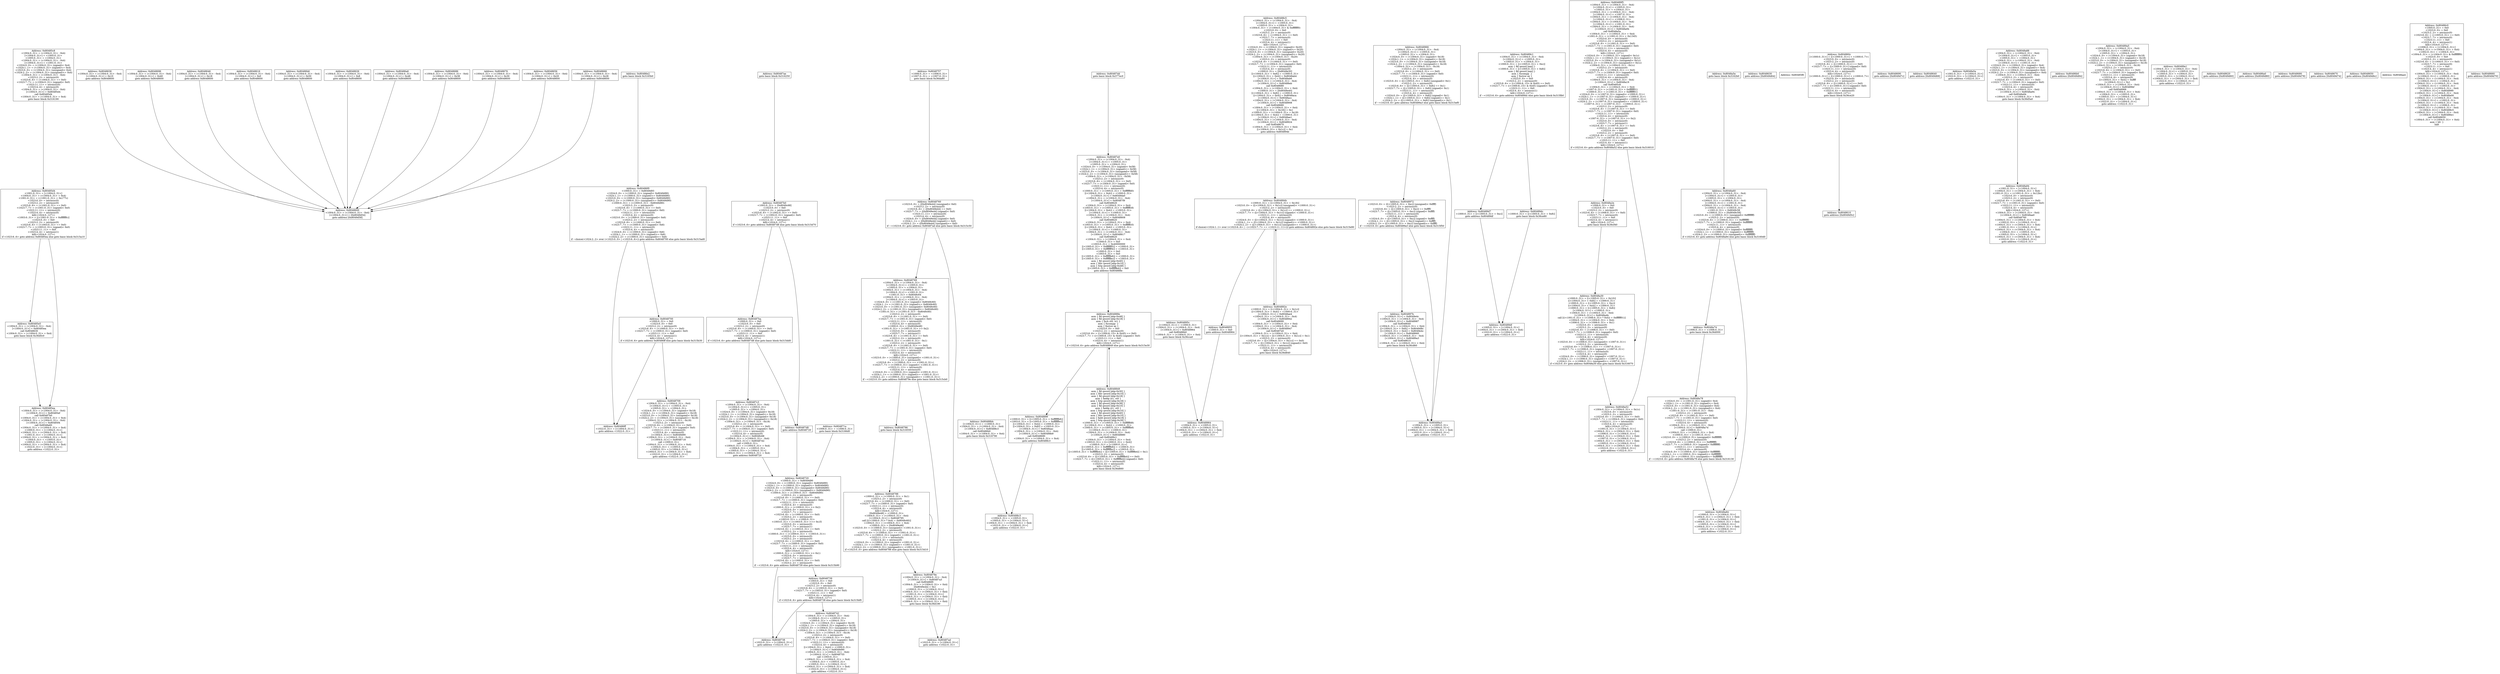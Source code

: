 digraph Program0x307830 {
basicBlock0x3159b0 [shape=box,label="Address: 0x80485c8\n<1004:0..31> = (<1004:0..31> - 0x4)\n[<1004:0..31>] = <1005:0..31>\n<1005:0..31> = <1004:0..31>\n<1004:0..31> = (<1004:0..31> - 0x4)\n[<1004:0..31>] = <1001:0..31>\n<1024:0..0> = (<1004:0..31> (signed)< 0x4)\n<1024:1..1> = (<1004:0..31> (signed)<= 0x4)\n<1023:0..0> = (<1004:0..31> (unsigned)< 0x4)\n<1024:2..2> = (<1004:0..31> (unsigned)<= 0x4)\n<1004:0..31> = (<1004:0..31> - 0x4)\n<1023:2..2> = intrinsic(0)\n<1023:6..6> = (<1004:0..31> == 0x0)\n<1023:7..7> = (<1004:0..31> (signed)< 0x0)\n<1023:11..11> = intrinsic(0)\n<1023:4..4> = intrinsic(0)\n<1004:0..31> = (<1004:0..31> - 0x4)\n[<1004:0..31>] = 0x80485d4\ncall 0x80485d4\n<1004:0..31> = (<1004:0..31> + 0x4)\ngoto basic block 0x316190\n"];
basicBlock0x315a10 [shape=box,label="Address: 0x80485e5\n<1004:0..31> = (<1004:0..31> - 0x4)\n[<1004:0..31>] = 0x80485ea\ncall 0x8048630\n<1004:0..31> = (<1004:0..31> + 0x4)\ngoto basic block 0x36d0c0\n"];
basicBlock0x315a70 [shape=box,label="Address: 0x8048600\n<1004:0..31> = (<1004:0..31> - 0x4)\n[<1004:0..31>] = [0x8049d54]\ngoto address [0x8049d58]\n"];
basicBlock0x315ad0 [shape=box,label="Address: 0x80486ff\n<1022:0..31> = [<1004:0..31>]\ngoto address <1022:0..31>\n"];
basicBlock0x315b30 [shape=box,label="Address: 0x8048709\n<1004:0..31> = (<1004:0..31> - 0x4)\n[<1004:0..31>] = <1005:0..31>\n<1005:0..31> = <1004:0..31>\n<1024:0..0> = (<1004:0..31> (signed)< 0x18)\n<1024:1..1> = (<1004:0..31> (signed)<= 0x18)\n<1023:0..0> = (<1004:0..31> (unsigned)< 0x18)\n<1024:2..2> = (<1004:0..31> (unsigned)<= 0x18)\n<1004:0..31> = (<1004:0..31> - 0x18)\n<1023:2..2> = intrinsic(0)\n<1023:6..6> = (<1004:0..31> == 0x0)\n<1023:7..7> = (<1004:0..31> (signed)< 0x0)\n<1023:11..11> = intrinsic(0)\n<1023:4..4> = intrinsic(0)\n[<1004:0..31>] = 0x8049d90\n<1004:0..31> = (<1004:0..31> - 0x4)\n[<1004:0..31>] = 0x8048718\ncall <1000:0..31>\n<1004:0..31> = (<1004:0..31> + 0x4)\n<1004:0..31> = <1005:0..31>\n<1005:0..31> = [<1004:0..31>]\n<1004:0..31> = (<1004:0..31> + 0x4)\n<1022:0..31> = [<1004:0..31>]\ngoto address <1022:0..31>\n"];
basicBlock0x315b90 [shape=box,label="Address: 0x8048738\n<1022:0..31> = [<1004:0..31>]\ngoto address <1022:0..31>\n"];
basicBlock0x315bf0 [shape=box,label="Address: 0x8048742\n<1004:0..31> = (<1004:0..31> - 0x4)\n[<1004:0..31>] = <1005:0..31>\n<1005:0..31> = <1004:0..31>\n<1024:0..0> = (<1004:0..31> (signed)< 0x18)\n<1024:1..1> = (<1004:0..31> (signed)<= 0x18)\n<1023:0..0> = (<1004:0..31> (unsigned)< 0x18)\n<1024:2..2> = (<1004:0..31> (unsigned)<= 0x18)\n<1004:0..31> = (<1004:0..31> - 0x18)\n<1023:2..2> = intrinsic(0)\n<1023:6..6> = (<1004:0..31> == 0x0)\n<1023:7..7> = (<1004:0..31> (signed)< 0x0)\n<1023:11..11> = intrinsic(0)\n<1023:4..4> = intrinsic(0)\n[(<1004:0..31> + 0x4)] = <1000:0..31>\n[<1004:0..31>] = 0x8049d90\n<1004:0..31> = (<1004:0..31> - 0x4)\n[<1004:0..31>] = 0x8048755\ncall <1003:0..31>\n<1004:0..31> = (<1004:0..31> + 0x4)\n<1004:0..31> = <1005:0..31>\n<1005:0..31> = [<1004:0..31>]\n<1004:0..31> = (<1004:0..31> + 0x4)\n<1022:0..31> = [<1004:0..31>]\ngoto address <1022:0..31>\n"];
basicBlock0x315c50 [shape=box,label="Address: 0x8048769\n<1004:0..31> = (<1004:0..31> - 0x4)\n[<1004:0..31>] = <1005:0..31>\n<1005:0..31> = <1004:0..31>\n<1004:0..31> = (<1004:0..31> - 0x4)\n[<1004:0..31>] = <1001:0..31>\n<1001:0..31> = 0x8049c64\n<1004:0..31> = (<1004:0..31> - 0x4)\n[<1004:0..31>] = <1003:0..31>\n<1024:0..0> = (<1001:0..31> (signed)< 0x8049c60)\n<1024:1..1> = (<1001:0..31> (signed)<= 0x8049c60)\n<1023:0..0> = (<1001:0..31> (unsigned)< 0x8049c60)\n<1024:2..2> = (<1001:0..31> (unsigned)<= 0x8049c60)\n<1001:0..31> = (<1001:0..31> - 0x8049c60)\n<1023:2..2> = intrinsic(0)\n<1023:6..6> = (<1001:0..31> == 0x0)\n<1023:7..7> = (<1001:0..31> (signed)< 0x0)\n<1023:11..11> = intrinsic(0)\n<1023:4..4> = intrinsic(0)\n<1000:0..31> = [0x8049e48]\n<1001:0..31> = (<1001:0..31> >> 0x2)\n<1023:0..0> = intrinsic(0)\n<1023:7..7> = intrinsic(1)\n<1023:6..6> = (<1001:0..31> == 0x0)\n<1023:2..2> = intrinsic(0)\n<1001:0..31> = (<1001:0..31> - 0x1)\n<1023:2..2> = intrinsic(0)\n<1023:6..6> = (<1001:0..31> == 0x0)\n<1023:7..7> = (<1001:0..31> (signed)< 0x0)\n<1023:11..11> = intrinsic(0)\n<1023:4..4> = intrinsic(0)\nkill(<1024:0..127>)\n<1023:0..0> = (<1000:0..31> (unsigned)< <1001:0..31>)\n<1023:2..2> = intrinsic(0)\n<1023:6..6> = (<1000:0..31> == <1001:0..31>)\n<1023:7..7> = (<1000:0..31> (signed)< <1001:0..31>)\n<1023:11..11> = intrinsic(0)\n<1023:4..4> = intrinsic(0)\n<1024:0..0> = (<1000:0..31> (signed)< <1001:0..31>)\n<1024:1..1> = (<1000:0..31> (signed)<= <1001:0..31>)\n<1024:2..2> = (<1000:0..31> (unsigned)<= <1001:0..31>)\nif ~<1023:0..0> goto address 0x804879e else goto basic block 0x315cb0\n"];
basicBlock0x315cb0 [shape=box,label="Address: 0x8048786\ngoto basic block 0x316550\n"];
basicBlock0x315d10 [shape=box,label="Address: 0x804879e\n<1004:0..31> = (<1004:0..31> - 0x4)\n[<1004:0..31>] = 0x80487a3\ncall 0x80486f0\n<1004:0..31> = (<1004:0..31> + 0x4)\n[0x8049e44] = 0x1\n<1000:0..31> = [<1004:0..31>]\n<1004:0..31> = (<1004:0..31> + 0x4)\n<1001:0..31> = [<1004:0..31>]\n<1004:0..31> = (<1004:0..31> + 0x4)\n<1005:0..31> = [<1004:0..31>]\n<1004:0..31> = (<1004:0..31> + 0x4)\ngoto basic block 0x36d180\n"];
basicBlock0x315d70 [shape=box,label="Address: 0x80487ba\n<1000:0..31> = 0x0\n<1023:0..0> = 0x0\n<1023:2..2> = intrinsic(0)\n<1023:6..6> = (<1000:0..31> == 0x0)\n<1023:7..7> = (<1000:0..31> (signed)< 0x0)\n<1023:11..11> = 0x0\n<1023:4..4> = intrinsic(1)\nkill(<1024:0..127>)\nif <1023:6..6> goto address 0x80487d8 else goto basic block 0x315dd0\n"];
basicBlock0x315dd0 [shape=box,label="Address: 0x80487c3\n<1004:0..31> = (<1004:0..31> - 0x4)\n[<1004:0..31>] = <1005:0..31>\n<1005:0..31> = <1004:0..31>\n<1024:0..0> = (<1004:0..31> (signed)< 0x18)\n<1024:1..1> = (<1004:0..31> (signed)<= 0x18)\n<1023:0..0> = (<1004:0..31> (unsigned)< 0x18)\n<1024:2..2> = (<1004:0..31> (unsigned)<= 0x18)\n<1004:0..31> = (<1004:0..31> - 0x18)\n<1023:2..2> = intrinsic(0)\n<1023:6..6> = (<1004:0..31> == 0x0)\n<1023:7..7> = (<1004:0..31> (signed)< 0x0)\n<1023:11..11> = intrinsic(0)\n<1023:4..4> = intrinsic(0)\n[<1004:0..31>] = 0x8049c68\n<1004:0..31> = (<1004:0..31> - 0x4)\n[<1004:0..31>] = 0x80487d2\ncall <1000:0..31>\n<1004:0..31> = (<1004:0..31> + 0x4)\n<1004:0..31> = <1005:0..31>\n<1005:0..31> = [<1004:0..31>]\n<1004:0..31> = (<1004:0..31> + 0x4)\ngoto address 0x8048720\n"];
basicBlock0x315e30 [shape=box,label="Address: 0x804889f\n<1000:0..31> = [(<1005:0..31> + 0xffffffb8)]\n<1003:0..31> = [(<1005:0..31> + 0xffffffbc)]\n[(<1004:0..31> + 0x4)] = <1000:0..31>\n[(<1004:0..31> + 0x8)] = <1003:0..31>\n[<1004:0..31>] = 0x8048aac\n<1004:0..31> = (<1004:0..31> - 0x4)\n[<1004:0..31>] = 0x80488b9\ncall 0x8048690\n<1004:0..31> = (<1004:0..31> + 0x4)\ngoto address 0x80488c3\n"];
basicBlock0x315e90 [shape=box,label="Address: 0x8048955\n<1000:0..31> = 0x0\ngoto address 0x8048964\n"];
basicBlock0x315ef0 [shape=box,label="Address: 0x8048972\n<1023:0..0> = ([(<1005:0..31> + 0xc)] (unsigned)< 0xffff)\n<1023:2..2> = intrinsic(0)\n<1023:6..6> = ([(<1005:0..31> + 0xc)] == 0xffff)\n<1023:7..7> = ([(<1005:0..31> + 0xc)] (signed)< 0xffff)\n<1023:11..11> = intrinsic(0)\n<1023:4..4> = intrinsic(0)\n<1024:0..0> = ([(<1005:0..31> + 0xc)] (signed)< 0xffff)\n<1024:1..1> = ([(<1005:0..31> + 0xc)] (signed)<= 0xffff)\n<1024:2..2> = ([(<1005:0..31> + 0xc)] (unsigned)<= 0xffff)\nif ~<1023:6..6> goto address 0x80489a3 else goto basic block 0x315f50\n"];
basicBlock0x315f50 [shape=box,label="Address: 0x804897b\n[<1004:0..31>] = 0x8049e4c\n<1004:0..31> = (<1004:0..31> - 0x4)\n[<1004:0..31>] = 0x8048987\ncall 0x8048640\n<1004:0..31> = (<1004:0..31> + 0x4)\n[(<1004:0..31> + 0x8)] = 0x8049d8c\n[(<1004:0..31> + 0x4)] = 0x8049e4c\n[<1004:0..31>] = 0x8048660\n<1004:0..31> = (<1004:0..31> - 0x4)\n[<1004:0..31>] = 0x80489a3\ncall 0x8048610\n<1004:0..31> = (<1004:0..31> + 0x4)\ngoto basic block 0x36cd60\n"];
basicBlock0x315fb0 [shape=box,label="Address: 0x80489d7\n<1000:0..31> = [(<1005:0..31> + 0xc)]\ngoto address 0x80489df\n"];
basicBlock0x316010 [shape=box,label="Address: 0x8048a2e\n<1006:0..31> = 0x0\n<1023:0..0> = 0x0\n<1023:2..2> = intrinsic(0)\n<1023:6..6> = (<1006:0..31> == 0x0)\n<1023:7..7> = intrinsic(0)\n<1023:11..11> = 0x0\n<1023:4..4> = intrinsic(1)\nkill(<1024:0..127>)\ngoto basic block 0x36cf40\n"];
basicBlock0x316070 [shape=box,label="Address: 0x8048a52\n<1004:0..31> = (<1004:0..31> + 0x1c)\n<1023:0..0> = intrinsic(0)\n<1023:2..2> = intrinsic(0)\n<1023:6..6> = (<1004:0..31> == 0x0)\n<1023:7..7> = (<1004:0..31> (signed)< 0x0)\n<1023:11..11> = intrinsic(0)\n<1023:4..4> = intrinsic(0)\nkill(<1024:0..127>)\n<1001:0..31> = [<1004:0..31>]\n<1004:0..31> = (<1004:0..31> + 0x4)\n<1006:0..31> = [<1004:0..31>]\n<1004:0..31> = (<1004:0..31> + 0x4)\n<1007:0..31> = [<1004:0..31>]\n<1004:0..31> = (<1004:0..31> + 0x4)\n<1005:0..31> = [<1004:0..31>]\n<1004:0..31> = (<1004:0..31> + 0x4)\n<1022:0..31> = [<1004:0..31>]\ngoto address <1022:0..31>\n"];
basicBlock0x3160d0 [shape=box,label="Address: 0x8048a74\n<1006:0..31> = <1006:0..31>\ngoto basic block 0x36d000\n"];
basicBlock0x316130 [shape=box,label="Address: 0x8048a84\n<1000:0..31> = [<1004:0..31>]\n<1004:0..31> = (<1004:0..31> + 0x4)\n<1001:0..31> = [<1004:0..31>]\n<1004:0..31> = (<1004:0..31> + 0x4)\n<1005:0..31> = [<1004:0..31>]\n<1004:0..31> = (<1004:0..31> + 0x4)\n<1022:0..31> = [<1004:0..31>]\ngoto address <1022:0..31>\n"];
basicBlock0x316190 [shape=box,label="Address: 0x80485d4\n<1001:0..31> = [<1004:0..31>]\n<1004:0..31> = (<1004:0..31> + 0x4)\n<1001:0..31> = (<1001:0..31> + 0x177c)\n<1023:0..0> = intrinsic(0)\n<1023:2..2> = intrinsic(0)\n<1023:6..6> = (<1001:0..31> == 0x0)\n<1023:7..7> = (<1001:0..31> (signed)< 0x0)\n<1023:11..11> = intrinsic(0)\n<1023:4..4> = intrinsic(0)\nkill(<1024:0..127>)\n<1003:0..31> = [(<1001:0..31> + 0xfffffffc)]\n<1023:0..0> = 0x0\n<1023:2..2> = intrinsic(0)\n<1023:6..6> = (<1003:0..31> == 0x0)\n<1023:7..7> = (<1003:0..31> (signed)< 0x0)\n<1023:11..11> = 0x0\n<1023:4..4> = intrinsic(1)\nkill(<1024:0..127>)\nif <1023:6..6> goto address 0x80485ea else goto basic block 0x315a10\n"];
basicBlock0x3161f0 [shape=box,label="Address: 0x8048630\ngoto address [0x8049d64]\n"];
basicBlock0x316250 [shape=box,label="Address: 0x80487b0\n<1002:0..31> = [0x8049c68]\n<1023:0..0> = 0x0\n<1023:2..2> = intrinsic(0)\n<1023:6..6> = (<1002:0..31> == 0x0)\n<1023:7..7> = (<1002:0..31> (signed)< 0x0)\n<1023:11..11> = 0x0\n<1023:4..4> = intrinsic(1)\nkill(<1024:0..127>)\nif <1023:6..6> goto address 0x80487d8 else goto basic block 0x315d70\n"];
basicBlock0x3162b0 [shape=box,label="Address: 0x8048a60\n<1004:0..31> = (<1004:0..31> - 0x4)\n[<1004:0..31>] = <1005:0..31>\n<1005:0..31> = <1004:0..31>\n<1004:0..31> = (<1004:0..31> - 0x4)\n[<1004:0..31>] = <1001:0..31>\n<1004:0..31> = (<1004:0..31> - 0x4)\n[<1004:0..31>] = <1003:0..31>\n<1001:0..31> = 0x8049c58\n<1000:0..31> = [0x8049c58]\n<1023:0..0> = (<1000:0..31> (unsigned)< 0xffffffff)\n<1023:2..2> = intrinsic(0)\n<1023:6..6> = (<1000:0..31> == 0xffffffff)\n<1023:7..7> = (<1000:0..31> (signed)< 0xffffffff)\n<1023:11..11> = intrinsic(0)\n<1023:4..4> = intrinsic(0)\n<1024:0..0> = (<1000:0..31> (signed)< 0xffffffff)\n<1024:1..1> = (<1000:0..31> (signed)<= 0xffffffff)\n<1024:2..2> = (<1000:0..31> (unsigned)<= 0xffffffff)\nif <1023:6..6> goto address 0x8048a84 else goto basic block 0x3160d0\n"];
basicBlock0x316310 [shape=box,label="Address: 0x80485f8\n"];
basicBlock0x316370 [shape=box,label="Address: 0x804860c\n[<1000:0..31>] = ([<1000:0..31>] + <1000:0..7>)\n<1023:0..0> = intrinsic(0)\n<1023:2..2> = intrinsic(0)\n<1023:6..6> = ([<1000:0..31>] == 0x0)\n<1023:7..7> = ([<1000:0..31>] (signed)< 0x0)\n<1023:11..11> = intrinsic(0)\n<1023:4..4> = intrinsic(0)\nkill(<1024:0..127>)\n[<1000:0..31>] = ([<1000:0..31>] + <1000:0..7>)\n<1023:0..0> = intrinsic(0)\n<1023:2..2> = intrinsic(0)\n<1023:6..6> = ([<1000:0..31>] == 0x0)\n<1023:7..7> = ([<1000:0..31>] (signed)< 0x0)\n<1023:11..11> = intrinsic(0)\n<1023:4..4> = intrinsic(0)\nkill(<1024:0..127>)\ngoto basic block 0x36ce20\n"];
basicBlock0x3163d0 [shape=box,label="Address: 0x8048700\n<1000:0..31> = 0x0\n<1023:0..0> = 0x0\n<1023:2..2> = intrinsic(0)\n<1023:6..6> = (<1000:0..31> == 0x0)\n<1023:7..7> = (<1000:0..31> (signed)< 0x0)\n<1023:11..11> = 0x0\n<1023:4..4> = intrinsic(1)\nkill(<1024:0..127>)\nif <1023:6..6> goto address 0x80486ff else goto basic block 0x315b30\n"];
basicBlock0x316430 [shape=box,label="Address: 0x804871a\n<1006:0..31> = <1006:0..31>\ngoto basic block 0x3166d0\n"];
basicBlock0x316490 [shape=box,label="Address: 0x8048739\n<1003:0..31> = 0x0\n<1023:0..0> = 0x0\n<1023:2..2> = intrinsic(0)\n<1023:6..6> = (<1003:0..31> == 0x0)\n<1023:7..7> = (<1003:0..31> (signed)< 0x0)\n<1023:11..11> = 0x0\n<1023:4..4> = intrinsic(1)\nkill(<1024:0..127>)\nif <1023:6..6> goto address 0x8048738 else goto basic block 0x315bf0\n"];
basicBlock0x3164f0 [shape=box,label="Address: 0x8048757\n<1006:0..31> = <1006:0..31>\n<1007:0..31> = <1007:0..31>\ngoto basic block 0x36da80\n"];
basicBlock0x316550 [shape=box,label="Address: 0x8048788\n<1000:0..31> = (<1000:0..31> + 0x1)\n<1023:2..2> = intrinsic(0)\n<1023:6..6> = (<1000:0..31> == 0x0)\n<1023:7..7> = (<1000:0..31> (signed)< 0x0)\n<1023:11..11> = intrinsic(0)\n<1023:4..4> = intrinsic(0)\nkill(<1024:0..127>)\n[0x8049e48] = <1000:0..31>\n<1004:0..31> = (<1004:0..31> - 0x4)\n[<1004:0..31>] = 0x8048795\ncall [((<1000:0..31> * 0x4) + 0x8049c60)]\n<1004:0..31> = (<1004:0..31> + 0x4)\n<1000:0..31> = [0x8049e48]\n<1023:0..0> = (<1000:0..31> (unsigned)< <1001:0..31>)\n<1023:2..2> = intrinsic(0)\n<1023:6..6> = (<1000:0..31> == <1001:0..31>)\n<1023:7..7> = (<1000:0..31> (signed)< <1001:0..31>)\n<1023:11..11> = intrinsic(0)\n<1023:4..4> = intrinsic(0)\n<1024:0..0> = (<1000:0..31> (signed)< <1001:0..31>)\n<1024:1..1> = (<1000:0..31> (signed)<= <1001:0..31>)\n<1024:2..2> = (<1000:0..31> (unsigned)<= <1001:0..31>)\nif <1023:0..0> goto address 0x8048788 else goto basic block 0x315d10\n"];
basicBlock0x3165b0 [shape=box,label="Address: 0x80486f0\n<1000:0..31> = 0x8049d93\n<1024:0..0> = (<1000:0..31> (signed)< 0x8049d90)\n<1024:1..1> = (<1000:0..31> (signed)<= 0x8049d90)\n<1023:0..0> = (<1000:0..31> (unsigned)< 0x8049d90)\n<1024:2..2> = (<1000:0..31> (unsigned)<= 0x8049d90)\n<1000:0..31> = (<1000:0..31> - 0x8049d90)\n<1023:2..2> = intrinsic(0)\n<1023:6..6> = (<1000:0..31> == 0x0)\n<1023:7..7> = (<1000:0..31> (signed)< 0x0)\n<1023:11..11> = intrinsic(0)\n<1023:4..4> = intrinsic(0)\n<1023:0..0> = (<1000:0..31> (unsigned)< 0x6)\n<1023:2..2> = intrinsic(0)\n<1023:6..6> = (<1000:0..31> == 0x6)\n<1023:7..7> = (<1000:0..31> (signed)< 0x6)\n<1023:11..11> = intrinsic(0)\n<1023:4..4> = intrinsic(0)\n<1024:0..0> = (<1000:0..31> (signed)< 0x6)\n<1024:1..1> = (<1000:0..31> (signed)<= 0x6)\n<1024:2..2> = (<1000:0..31> (unsigned)<= 0x6)\nif ~choice(<1024:2..2> over (<1023:0..0> | <1023:6..6>)) goto address 0x8048700 else goto basic block 0x315ad0\n"];
basicBlock0x316610 [shape=box,label="Address: 0x80487ae\ngoto basic block 0x316250\n"];
basicBlock0x316670 [shape=box,label="Address: 0x80487d8\ngoto address 0x8048720\n"];
basicBlock0x3166d0 [shape=box,label="Address: 0x8048720\n<1000:0..31> = 0x8049d90\n<1024:0..0> = (<1000:0..31> (signed)< 0x8049d90)\n<1024:1..1> = (<1000:0..31> (signed)<= 0x8049d90)\n<1023:0..0> = (<1000:0..31> (unsigned)< 0x8049d90)\n<1024:2..2> = (<1000:0..31> (unsigned)<= 0x8049d90)\n<1000:0..31> = (<1000:0..31> - 0x8049d90)\n<1023:2..2> = intrinsic(0)\n<1023:6..6> = (<1000:0..31> == 0x0)\n<1023:7..7> = (<1000:0..31> (signed)< 0x0)\n<1023:11..11> = intrinsic(0)\n<1023:4..4> = intrinsic(0)\n<1000:0..31> = (<1000:0..31> >> 0x2)\n<1023:0..0> = intrinsic(0)\n<1023:7..7> = intrinsic(1)\n<1023:6..6> = (<1000:0..31> == 0x0)\n<1023:2..2> = intrinsic(0)\n<1003:0..31> = <1000:0..31>\n<1003:0..31> = (<1003:0..31> >>> 0x1f)\n<1023:0..0> = intrinsic(0)\n<1023:7..7> = intrinsic(1)\n<1023:6..6> = (<1003:0..31> == 0x0)\n<1023:2..2> = intrinsic(0)\n<1000:0..31> = (<1000:0..31> + <1003:0..31>)\n<1023:0..0> = intrinsic(0)\n<1023:2..2> = intrinsic(0)\n<1023:6..6> = (<1000:0..31> == 0x0)\n<1023:7..7> = (<1000:0..31> (signed)< 0x0)\n<1023:11..11> = intrinsic(0)\n<1023:4..4> = intrinsic(0)\nkill(<1024:0..127>)\n<1000:0..31> = (<1000:0..31> >> 0x1)\n<1023:0..0> = intrinsic(0)\n<1023:7..7> = intrinsic(1)\n<1023:6..6> = (<1000:0..31> == 0x0)\n<1023:2..2> = intrinsic(0)\nif ~<1023:6..6> goto address 0x8048739 else goto basic block 0x315b90\n"];
basicBlock0x316730 [shape=box,label="Address: 0x8048690\ngoto address [0x8049d7c]\n"];
basicBlock0x316790 [shape=box,label="Address: 0x80488c3\n<1004:0..31> = <1005:0..31>\n<1005:0..31> = [<1004:0..31>]\n<1004:0..31> = (<1004:0..31> + 0x4)\n<1022:0..31> = [<1004:0..31>]\ngoto address <1022:0..31>\n"];
basicBlock0x36cc40 [shape=box,label="Address: 0x80488bb\n[<1004:0..31>] = <1000:0..31>\n<1004:0..31> = (<1004:0..31> - 0x4)\n[<1004:0..31>] = 0x80488c3\ncall 0x80486b0\n<1004:0..31> = (<1004:0..31> + 0x4)\ngoto basic block 0x316790\n"];
basicBlock0x36cca0 [shape=box,label="Address: 0x8048964\n<1004:0..31> = <1005:0..31>\n<1005:0..31> = [<1004:0..31>]\n<1004:0..31> = (<1004:0..31> + 0x4)\n<1022:0..31> = [<1004:0..31>]\ngoto address <1022:0..31>\n"];
basicBlock0x36cd00 [shape=box,label="Address: 0x804895c\n[<1004:0..31>] = <1000:0..31>\n<1004:0..31> = (<1004:0..31> - 0x4)\n[<1004:0..31>] = 0x8048964\ncall 0x80486b0\n<1004:0..31> = (<1004:0..31> + 0x4)\ngoto basic block 0x36cca0\n"];
basicBlock0x36cd60 [shape=box,label="Address: 0x80489a3\n<1004:0..31> = <1005:0..31>\n<1005:0..31> = [<1004:0..31>]\n<1004:0..31> = (<1004:0..31> + 0x4)\n<1022:0..31> = [<1004:0..31>]\ngoto address <1022:0..31>\n"];
basicBlock0x36cdc0 [shape=box,label="Address: 0x8048640\ngoto address [0x8049d68]\n"];
basicBlock0x36ce20 [shape=box,label="Address: 0x8048610\ngoto address [0x8049d5c]\n"];
basicBlock0x36ce80 [shape=box,label="Address: 0x80489df\n<1005:0..31> = [<1004:0..31>]\n<1004:0..31> = (<1004:0..31> + 0x4)\n<1022:0..31> = [<1004:0..31>]\ngoto address <1022:0..31>\n"];
basicBlock0x36cee0 [shape=box,label="Address: 0x80489dc\n<1000:0..31> = [(<1005:0..31> + 0x8)]\ngoto basic block 0x36ce80\n"];
basicBlock0x36cf40 [shape=box,label="Address: 0x8048a30\n<1000:0..31> = [(<1005:0..31> + 0x10)]\n[(<1004:0..31> + 0x8)] = <1000:0..31>\n<1000:0..31> = [(<1005:0..31> + 0xc)]\n[(<1004:0..31> + 0x4)] = <1000:0..31>\n<1000:0..31> = [(<1005:0..31> + 0x8)]\n[<1004:0..31>] = <1000:0..31>\n<1004:0..31> = (<1004:0..31> - 0x4)\n[<1004:0..31>] = 0x8048a4b\ncall [((<1001:0..31> + (<1006:0..31> * 0x4)) + 0xffffff01)]\n<1004:0..31> = (<1004:0..31> + 0x4)\n<1006:0..31> = (<1006:0..31> + 0x1)\n<1023:0..0> = intrinsic(0)\n<1023:2..2> = intrinsic(0)\n<1023:6..6> = (<1006:0..31> == 0x0)\n<1023:7..7> = (<1006:0..31> (signed)< 0x0)\n<1023:11..11> = intrinsic(0)\n<1023:4..4> = intrinsic(0)\nkill(<1024:0..127>)\n<1023:0..0> = (<1006:0..31> (unsigned)< <1007:0..31>)\n<1023:2..2> = intrinsic(0)\n<1023:6..6> = (<1006:0..31> == <1007:0..31>)\n<1023:7..7> = (<1006:0..31> (signed)< <1007:0..31>)\n<1023:11..11> = intrinsic(0)\n<1023:4..4> = intrinsic(0)\n<1024:0..0> = (<1006:0..31> (signed)< <1007:0..31>)\n<1024:1..1> = (<1006:0..31> (signed)<= <1007:0..31>)\n<1024:2..2> = (<1006:0..31> (unsigned)<= <1007:0..31>)\nif <1023:0..0> goto address 0x8048a30 else goto basic block 0x316070\n"];
basicBlock0x36cfa0 [shape=box,label="Address: 0x8048a5a\n<1001:0..31> = [<1004:0..31>]\n<1022:0..31> = [<1004:0..31>]\ngoto address <1022:0..31>\n"];
basicBlock0x36d000 [shape=box,label="Address: 0x8048a78\n<1024:0..0> = (<1001:0..31> (signed)< 0x4)\n<1024:1..1> = (<1001:0..31> (signed)<= 0x4)\n<1023:0..0> = (<1001:0..31> (unsigned)< 0x4)\n<1024:2..2> = (<1001:0..31> (unsigned)<= 0x4)\n<1001:0..31> = (<1001:0..31> - 0x4)\n<1023:2..2> = intrinsic(0)\n<1023:6..6> = (<1001:0..31> == 0x0)\n<1023:7..7> = (<1001:0..31> (signed)< 0x0)\n<1023:11..11> = intrinsic(0)\n<1023:4..4> = intrinsic(0)\n<1004:0..31> = (<1004:0..31> - 0x4)\n[<1004:0..31>] = 0x8048a7d\ncall <1000:0..31>\n<1004:0..31> = (<1004:0..31> + 0x4)\n<1000:0..31> = [<1001:0..31>]\n<1023:0..0> = (<1000:0..31> (unsigned)< 0xffffffff)\n<1023:2..2> = intrinsic(0)\n<1023:6..6> = (<1000:0..31> == 0xffffffff)\n<1023:7..7> = (<1000:0..31> (signed)< 0xffffffff)\n<1023:11..11> = intrinsic(0)\n<1023:4..4> = intrinsic(0)\n<1024:0..0> = (<1000:0..31> (signed)< 0xffffffff)\n<1024:1..1> = (<1000:0..31> (signed)<= 0xffffffff)\n<1024:2..2> = (<1000:0..31> (unsigned)<= 0xffffffff)\nif ~<1023:6..6> goto address 0x8048a78 else goto basic block 0x316130\n"];
basicBlock0x36d060 [shape=box,label="Address: 0x8048a88\n<1004:0..31> = (<1004:0..31> - 0x4)\n[<1004:0..31>] = <1005:0..31>\n<1005:0..31> = <1004:0..31>\n<1004:0..31> = (<1004:0..31> - 0x4)\n[<1004:0..31>] = <1001:0..31>\n<1024:0..0> = (<1004:0..31> (signed)< 0x4)\n<1024:1..1> = (<1004:0..31> (signed)<= 0x4)\n<1023:0..0> = (<1004:0..31> (unsigned)< 0x4)\n<1024:2..2> = (<1004:0..31> (unsigned)<= 0x4)\n<1004:0..31> = (<1004:0..31> - 0x4)\n<1023:2..2> = intrinsic(0)\n<1023:6..6> = (<1004:0..31> == 0x0)\n<1023:7..7> = (<1004:0..31> (signed)< 0x0)\n<1023:11..11> = intrinsic(0)\n<1023:4..4> = intrinsic(0)\n<1004:0..31> = (<1004:0..31> - 0x4)\n[<1004:0..31>] = 0x8048a94\ncall 0x8048a94\n<1004:0..31> = (<1004:0..31> + 0x4)\ngoto basic block 0x36d5a0\n"];
basicBlock0x36d0c0 [shape=box,label="Address: 0x80485ea\n<1004:0..31> = (<1004:0..31> - 0x4)\n[<1004:0..31>] = 0x80485ef\ncall 0x80487b0\n<1004:0..31> = (<1004:0..31> + 0x4)\n<1004:0..31> = (<1004:0..31> - 0x4)\n[<1004:0..31>] = 0x80485f4\ncall 0x8048a60\n<1004:0..31> = (<1004:0..31> + 0x4)\n<1000:0..31> = [<1004:0..31>]\n<1004:0..31> = (<1004:0..31> + 0x4)\n<1001:0..31> = [<1004:0..31>]\n<1004:0..31> = (<1004:0..31> + 0x4)\n<1004:0..31> = <1005:0..31>\n<1005:0..31> = [<1004:0..31>]\n<1004:0..31> = (<1004:0..31> + 0x4)\n<1022:0..31> = [<1004:0..31>]\ngoto address <1022:0..31>\n"];
basicBlock0x36d120 [shape=box,label="Address: 0x8048636\n<1004:0..31> = (<1004:0..31> - 0x4)\n[<1004:0..31>] = 0x10\ngoto address 0x8048600\n"];
basicBlock0x36d180 [shape=box,label="Address: 0x80487ad\n<1022:0..31> = [<1004:0..31>]\ngoto address <1022:0..31>\n"];
basicBlock0x36d1e0 [shape=box,label="Address: 0x80487dd\ngoto basic block 0x377ec0\n"];
basicBlock0x36d240 [shape=box,label="Address: 0x8048696\n<1004:0..31> = (<1004:0..31> - 0x4)\n[<1004:0..31>] = 0x40\ngoto address 0x8048600\n"];
basicBlock0x36d2a0 [shape=box,label="Address: 0x80488c5\n<1004:0..31> = (<1004:0..31> - 0x4)\n[<1004:0..31>] = <1005:0..31>\n<1005:0..31> = <1004:0..31>\n<1004:0..31> = (<1004:0..31> & 0xfffffff0)\n<1023:0..0> = 0x0\n<1023:2..2> = intrinsic(0)\n<1023:6..6> = (<1004:0..31> == 0x0)\n<1023:7..7> = intrinsic(0)\n<1023:11..11> = 0x0\n<1023:4..4> = intrinsic(1)\nkill(<1024:0..127>)\n<1024:0..0> = (<1004:0..31> (signed)< 0x20)\n<1024:1..1> = (<1004:0..31> (signed)<= 0x20)\n<1023:0..0> = (<1004:0..31> (unsigned)< 0x20)\n<1024:2..2> = (<1004:0..31> (unsigned)<= 0x20)\n<1004:0..31> = (<1004:0..31> - 0x20)\n<1023:2..2> = intrinsic(0)\n<1023:6..6> = (<1004:0..31> == 0x0)\n<1023:7..7> = (<1004:0..31> (signed)< 0x0)\n<1023:11..11> = intrinsic(0)\n<1023:4..4> = intrinsic(0)\n<1000:0..31> = [0x8049e30]\n[(<1004:0..31> + 0x8)] = <1000:0..31>\n[(<1004:0..31> + 0x4)] = 0x8048ab4\n[<1004:0..31>] = 0x8048ab6\n<1004:0..31> = (<1004:0..31> - 0x4)\n[<1004:0..31>] = 0x80488eb\ncall 0x8048680\n<1004:0..31> = (<1004:0..31> + 0x4)\n<1000:0..31> = [0x8049e40]\n[(<1004:0..31> + 0x8)] = <1000:0..31>\n[(<1004:0..31> + 0x4)] = 0x8048aca\n[<1004:0..31>] = 0x8048acc\n<1004:0..31> = (<1004:0..31> - 0x4)\n[<1004:0..31>] = 0x8048908\ncall 0x8048680\n<1004:0..31> = (<1004:0..31> + 0x4)\n[(<1004:0..31> + 0x18)] = 0x1\n<1000:0..31> = (<1004:0..31> + 0x18)\n[(<1004:0..31> + 0x4)] = <1000:0..31>\n[<1004:0..31>] = 0x8048ae1\n<1004:0..31> = (<1004:0..31> - 0x4)\n[<1004:0..31>] = 0x8048924\ncall 0x8048670\n<1004:0..31> = (<1004:0..31> + 0x4)\n[(<1004:0..31> + 0x1c)] = 0x1\ngoto address 0x804894b\n"];
basicBlock0x36d300 [shape=box,label="Address: 0x80486b0\ngoto address [0x8049d84]\n"];
basicBlock0x36d360 [shape=box,label="Address: 0x8048966\n<1004:0..31> = (<1004:0..31> - 0x4)\n[<1004:0..31>] = <1005:0..31>\n<1005:0..31> = <1004:0..31>\n<1024:0..0> = (<1004:0..31> (signed)< 0x18)\n<1024:1..1> = (<1004:0..31> (signed)<= 0x18)\n<1023:0..0> = (<1004:0..31> (unsigned)< 0x18)\n<1024:2..2> = (<1004:0..31> (unsigned)<= 0x18)\n<1004:0..31> = (<1004:0..31> - 0x18)\n<1023:2..2> = intrinsic(0)\n<1023:6..6> = (<1004:0..31> == 0x0)\n<1023:7..7> = (<1004:0..31> (signed)< 0x0)\n<1023:11..11> = intrinsic(0)\n<1023:4..4> = intrinsic(0)\n<1023:0..0> = ([(<1005:0..31> + 0x8)] (unsigned)< 0x1)\n<1023:2..2> = intrinsic(0)\n<1023:6..6> = ([(<1005:0..31> + 0x8)] == 0x1)\n<1023:7..7> = ([(<1005:0..31> + 0x8)] (signed)< 0x1)\n<1023:11..11> = intrinsic(0)\n<1023:4..4> = intrinsic(0)\n<1024:0..0> = ([(<1005:0..31> + 0x8)] (signed)< 0x1)\n<1024:1..1> = ([(<1005:0..31> + 0x8)] (signed)<= 0x1)\n<1024:2..2> = ([(<1005:0..31> + 0x8)] (unsigned)<= 0x1)\nif ~<1023:6..6> goto address 0x80489a3 else goto basic block 0x315ef0\n"];
basicBlock0x36d3c0 [shape=box,label="Address: 0x80489a5\n<1004:0..31> = (<1004:0..31> - 0x4)\n[<1004:0..31>] = <1005:0..31>\n<1005:0..31> = <1004:0..31>\n<1024:0..0> = (<1004:0..31> (signed)< 0x18)\n<1024:1..1> = (<1004:0..31> (signed)<= 0x18)\n<1023:0..0> = (<1004:0..31> (unsigned)< 0x18)\n<1024:2..2> = (<1004:0..31> (unsigned)<= 0x18)\n<1004:0..31> = (<1004:0..31> - 0x18)\n<1023:2..2> = intrinsic(0)\n<1023:6..6> = (<1004:0..31> == 0x0)\n<1023:7..7> = (<1004:0..31> (signed)< 0x0)\n<1023:11..11> = intrinsic(0)\n<1023:4..4> = intrinsic(0)\n[(<1004:0..31> + 0x4)] = 0xffff\n[<1004:0..31>] = 0x1\n<1004:0..31> = (<1004:0..31> - 0x4)\n[<1004:0..31>] = 0x80489bf\ncall 0x8048966\n<1004:0..31> = (<1004:0..31> + 0x4)\n<1004:0..31> = <1005:0..31>\n<1005:0..31> = [<1004:0..31>]\n<1004:0..31> = (<1004:0..31> + 0x4)\n<1022:0..31> = [<1004:0..31>]\ngoto address <1022:0..31>\n"];
basicBlock0x36d420 [shape=box,label="Address: 0x8048646\n<1004:0..31> = (<1004:0..31> - 0x4)\n[<1004:0..31>] = 0x18\ngoto address 0x8048600\n"];
basicBlock0x36d480 [shape=box,label="Address: 0x8048616\n<1004:0..31> = (<1004:0..31> - 0x4)\n[<1004:0..31>] = 0x0\ngoto address 0x8048600\n"];
basicBlock0x36d4e0 [shape=box,label="Address: 0x80489e1\n<1004:0..31> = (<1004:0..31> - 0x4)\n[<1004:0..31>] = <1005:0..31>\n<1005:0..31> = <1004:0..31>\n<1005:0..31> = [<1004:0..31>]\n<1004:0..31> = (<1004:0..31> + 0x4)\n<1022:0..31> = [<1004:0..31>]\ngoto address <1022:0..31>\n"];
basicBlock0x36d540 [shape=box,label="Address: 0x8048a5e\ngoto basic block 0x3162b0\n"];
basicBlock0x36d5a0 [shape=box,label="Address: 0x8048a94\n<1001:0..31> = [<1004:0..31>]\n<1004:0..31> = (<1004:0..31> + 0x4)\n<1001:0..31> = (<1001:0..31> + 0x12bc)\n<1023:0..0> = intrinsic(0)\n<1023:2..2> = intrinsic(0)\n<1023:6..6> = (<1001:0..31> == 0x0)\n<1023:7..7> = (<1001:0..31> (signed)< 0x0)\n<1023:11..11> = intrinsic(0)\n<1023:4..4> = intrinsic(0)\nkill(<1024:0..127>)\n<1004:0..31> = (<1004:0..31> - 0x4)\n[<1004:0..31>] = 0x8048aa0\ncall 0x8048760\n<1004:0..31> = (<1004:0..31> + 0x4)\n<1002:0..31> = [<1004:0..31>]\n<1004:0..31> = (<1004:0..31> + 0x4)\n<1001:0..31> = [<1004:0..31>]\n<1004:0..31> = (<1004:0..31> + 0x4)\n<1004:0..31> = <1005:0..31>\n<1005:0..31> = [<1004:0..31>]\n<1004:0..31> = (<1004:0..31> + 0x4)\n<1022:0..31> = [<1004:0..31>]\ngoto address <1022:0..31>\n"];
basicBlock0x36d600 [shape=box,label="Address: 0x8048620\ngoto address [0x8049d60]\n"];
basicBlock0x36d660 [shape=box,label="Address: 0x804888e\nasm { fld qword [ebp-0x48] }\nasm { fld qword [ebp-0x18] }\nasm { fxch st0, st1 }\nasm { fucompp  }\nasm { fnstsw ax }\n<1023:0..0> = 0x0\n<1023:2..2> = intrinsic(0)\n<1023:6..6> = ((<1000:8..15> & 0x45) == 0x0)\n<1023:7..7> = ((<1000:8..15> & 0x45) (signed)< 0x0)\n<1023:11..11> = 0x0\n<1023:4..4> = intrinsic(1)\nkill(<1024:0..127>)\nif <1023:6..6> goto address 0x8048849 else goto basic block 0x315e30\n"];
basicBlock0x36d6c0 [shape=box,label="Address: 0x8048849\nasm { fld qword [ebp-0x30] }\nasm { fdiv qword [ebp-0x10] }\nasm { fld qword [ebp-0x18] }\nasm { faddp st1, st0 }\nasm { fstp qword [ebp-0x18] }\nasm { fld qword [ebp-0x38] }\nasm { fld qword [ebp-0x10] }\nasm { faddp st1, st0 }\nasm { fstp qword [ebp-0x10] }\nasm { fld qword [ebp-0x40] }\nasm { fdiv qword [ebp-0x10] }\nasm { fadd qword [ebp-0x18] }\nasm { fstp qword [ebp-0x28] }\n<1000:0..31> = (<1005:0..31> + 0xffffffd8)\n[(<1004:0..31> + 0x4)] = <1000:0..31>\n<1000:0..31> = (<1005:0..31> + 0xffffffb8)\n[<1004:0..31>] = <1000:0..31>\n<1004:0..31> = (<1004:0..31> - 0x4)\n[<1004:0..31>] = 0x8048880\ncall 0x80489c1\n<1004:0..31> = (<1004:0..31> + 0x4)\n<1003:0..31> = [(<1000:0..31> + 0x4)]\n<1000:0..31> = [<1000:0..31>]\n[(<1005:0..31> + 0xffffffb8)] = <1000:0..31>\n[(<1005:0..31> + 0xffffffbc)] = <1003:0..31>\n[(<1005:0..31> + 0xffffffe4)] = ([(<1005:0..31> + 0xffffffe4)] + 0x1)\n<1023:2..2> = intrinsic(0)\n<1023:6..6> = ([(<1005:0..31> + 0xffffffe4)] == 0x0)\n<1023:7..7> = ([(<1005:0..31> + 0xffffffe4)] (signed)< 0x0)\n<1023:11..11> = intrinsic(0)\n<1023:4..4> = intrinsic(0)\nkill(<1024:0..127>)\ngoto basic block 0x36d660\n"];
basicBlock0x36d720 [shape=box,label="Address: 0x80486a0\ngoto address [0x8049d80]\n"];
basicBlock0x36d780 [shape=box,label="Address: 0x8048680\ngoto address [0x8049d78]\n"];
basicBlock0x36d7e0 [shape=box,label="Address: 0x8048670\ngoto address [0x8049d74]\n"];
basicBlock0x36d840 [shape=box,label="Address: 0x804894b\n<1000:0..31> = [(<1004:0..31> + 0x18)]\n<1023:0..0> = ([(<1004:0..31> + 0x1c)] (unsigned)< <1000:0..31>)\n<1023:2..2> = intrinsic(0)\n<1023:6..6> = ([(<1004:0..31> + 0x1c)] == <1000:0..31>)\n<1023:7..7> = ([(<1004:0..31> + 0x1c)] (signed)< <1000:0..31>)\n<1023:11..11> = intrinsic(0)\n<1023:4..4> = intrinsic(0)\n<1024:0..0> = ([(<1004:0..31> + 0x1c)] (signed)< <1000:0..31>)\n<1024:1..1> = ([(<1004:0..31> + 0x1c)] (signed)<= <1000:0..31>)\n<1024:2..2> = ([(<1004:0..31> + 0x1c)] (unsigned)<= <1000:0..31>)\nif choice(<1024:1..1> over (<1023:6..6> | ~(<1023:7..7> == <1023:11..11>))) goto address 0x804892e else goto basic block 0x315e90\n"];
basicBlock0x36d8a0 [shape=box,label="Address: 0x804892e\n<1000:0..31> = [(<1004:0..31> + 0x1c)]\n[(<1004:0..31> + 0x4)] = <1000:0..31>\n[<1004:0..31>] = 0x8048ae4\n<1004:0..31> = (<1004:0..31> - 0x4)\n[<1004:0..31>] = 0x8048942\ncall 0x8048690\n<1004:0..31> = (<1004:0..31> + 0x4)\n<1004:0..31> = (<1004:0..31> - 0x4)\n[<1004:0..31>] = 0x8048947\ncall 0x80487e0\n<1004:0..31> = (<1004:0..31> + 0x4)\n[(<1004:0..31> + 0x1c)] = ([(<1004:0..31> + 0x1c)] + 0x1)\n<1023:2..2> = intrinsic(0)\n<1023:6..6> = ([(<1004:0..31> + 0x1c)] == 0x0)\n<1023:7..7> = ([(<1004:0..31> + 0x1c)] (signed)< 0x0)\n<1023:11..11> = intrinsic(0)\n<1023:4..4> = intrinsic(0)\nkill(<1024:0..127>)\ngoto basic block 0x36d840\n"];
basicBlock0x36d900 [shape=box,label="Address: 0x80486b6\n<1004:0..31> = (<1004:0..31> - 0x4)\n[<1004:0..31>] = 0x50\ngoto address 0x8048600\n"];
basicBlock0x36d960 [shape=box,label="Address: 0x80489c1\n<1004:0..31> = (<1004:0..31> - 0x4)\n[<1004:0..31>] = <1005:0..31>\n<1005:0..31> = <1004:0..31>\n<1000:0..31> = [(<1005:0..31> + 0xc)]\nasm { fld qword [eax] }\n<1000:0..31> = [(<1005:0..31> + 0x8)]\nasm { fld qword [eax] }\nasm { fucompp  }\nasm { fnstsw ax }\n<1023:0..0> = 0x0\n<1023:2..2> = intrinsic(0)\n<1023:6..6> = ((<1000:8..15> & 0x45) == 0x0)\n<1023:7..7> = ((<1000:8..15> & 0x45) (signed)< 0x0)\n<1023:11..11> = 0x0\n<1023:4..4> = intrinsic(1)\nkill(<1024:0..127>)\nif ~<1023:6..6> goto address 0x80489dc else goto basic block 0x315fb0\n"];
basicBlock0x36d9c0 [shape=box,label="Address: 0x8048650\ngoto address [0x8049d6c]\n"];
basicBlock0x36da20 [shape=box,label="Address: 0x80489f5\n<1004:0..31> = (<1004:0..31> - 0x4)\n[<1004:0..31>] = <1005:0..31>\n<1005:0..31> = <1004:0..31>\n<1004:0..31> = (<1004:0..31> - 0x4)\n[<1004:0..31>] = <1007:0..31>\n<1004:0..31> = (<1004:0..31> - 0x4)\n[<1004:0..31>] = <1006:0..31>\n<1004:0..31> = (<1004:0..31> - 0x4)\n[<1004:0..31>] = <1001:0..31>\n<1004:0..31> = (<1004:0..31> - 0x4)\n[<1004:0..31>] = 0x8048a0b\ncall 0x8048a5a\n<1004:0..31> = (<1004:0..31> + 0x4)\n<1001:0..31> = (<1001:0..31> + 0x1345)\n<1023:0..0> = intrinsic(0)\n<1023:2..2> = intrinsic(0)\n<1023:6..6> = (<1001:0..31> == 0x0)\n<1023:7..7> = (<1001:0..31> (signed)< 0x0)\n<1023:11..11> = intrinsic(0)\n<1023:4..4> = intrinsic(0)\nkill(<1024:0..127>)\n<1024:0..0> = (<1004:0..31> (signed)< 0x1c)\n<1024:1..1> = (<1004:0..31> (signed)<= 0x1c)\n<1023:0..0> = (<1004:0..31> (unsigned)< 0x1c)\n<1024:2..2> = (<1004:0..31> (unsigned)<= 0x1c)\n<1004:0..31> = (<1004:0..31> - 0x1c)\n<1023:2..2> = intrinsic(0)\n<1023:6..6> = (<1004:0..31> == 0x0)\n<1023:7..7> = (<1004:0..31> (signed)< 0x0)\n<1023:11..11> = intrinsic(0)\n<1023:4..4> = intrinsic(0)\n<1004:0..31> = (<1004:0..31> - 0x4)\n[<1004:0..31>] = 0x8048a19\ncall 0x80485c8\n<1004:0..31> = (<1004:0..31> + 0x4)\n<1007:0..31> = (<1001:0..31> + 0xffffff01)\n<1000:0..31> = (<1001:0..31> + 0xffffff01)\n<1024:0..0> = (<1007:0..31> (signed)< <1000:0..31>)\n<1024:1..1> = (<1007:0..31> (signed)<= <1000:0..31>)\n<1023:0..0> = (<1007:0..31> (unsigned)< <1000:0..31>)\n<1024:2..2> = (<1007:0..31> (unsigned)<= <1000:0..31>)\n<1007:0..31> = (<1007:0..31> - <1000:0..31>)\n<1023:2..2> = intrinsic(0)\n<1023:6..6> = (<1007:0..31> == 0x0)\n<1023:7..7> = (<1007:0..31> (signed)< 0x0)\n<1023:11..11> = intrinsic(0)\n<1023:4..4> = intrinsic(0)\n<1007:0..31> = (<1007:0..31> >> 0x2)\n<1023:0..0> = intrinsic(0)\n<1023:7..7> = intrinsic(1)\n<1023:6..6> = (<1007:0..31> == 0x0)\n<1023:2..2> = intrinsic(0)\n<1023:0..0> = 0x0\n<1023:2..2> = intrinsic(0)\n<1023:6..6> = (<1007:0..31> == 0x0)\n<1023:7..7> = (<1007:0..31> (signed)< 0x0)\n<1023:11..11> = 0x0\n<1023:4..4> = intrinsic(1)\nkill(<1024:0..127>)\nif <1023:6..6> goto address 0x8048a52 else goto basic block 0x316010\n"];
basicBlock0x36da80 [shape=box,label="Address: 0x8048760\n<1023:0..0> = ([0x8049e44] (unsigned)< 0x0)\n<1023:2..2> = intrinsic(0)\n<1023:6..6> = ([0x8049e44] == 0x0)\n<1023:7..7> = ([0x8049e44] (signed)< 0x0)\n<1023:11..11> = intrinsic(0)\n<1023:4..4> = intrinsic(0)\n<1024:0..0> = ([0x8049e44] (signed)< 0x0)\n<1024:1..1> = ([0x8049e44] (signed)<= 0x0)\n<1024:2..2> = ([0x8049e44] (unsigned)<= 0x0)\nif ~<1023:6..6> goto address 0x80487ad else goto basic block 0x315c50\n"];
basicBlock0x36dae0 [shape=box,label="Address: 0x8048aa4\n"];
basicBlock0x36db40 [shape=box,label="Address: 0x8048626\n<1004:0..31> = (<1004:0..31> - 0x4)\n[<1004:0..31>] = 0x8\ngoto address 0x8048600\n"];
basicBlock0x36dba0 [shape=box,label="Address: 0x80486a6\n<1004:0..31> = (<1004:0..31> - 0x4)\n[<1004:0..31>] = 0x48\ngoto address 0x8048600\n"];
basicBlock0x377e00 [shape=box,label="Address: 0x8048686\n<1004:0..31> = (<1004:0..31> - 0x4)\n[<1004:0..31>] = 0x38\ngoto address 0x8048600\n"];
basicBlock0x377e60 [shape=box,label="Address: 0x8048676\n<1004:0..31> = (<1004:0..31> - 0x4)\n[<1004:0..31>] = 0x30\ngoto address 0x8048600\n"];
basicBlock0x377ec0 [shape=box,label="Address: 0x80487e0\n<1004:0..31> = (<1004:0..31> - 0x4)\n[<1004:0..31>] = <1005:0..31>\n<1005:0..31> = <1004:0..31>\n<1024:0..0> = (<1004:0..31> (signed)< 0x58)\n<1024:1..1> = (<1004:0..31> (signed)<= 0x58)\n<1023:0..0> = (<1004:0..31> (unsigned)< 0x58)\n<1024:2..2> = (<1004:0..31> (unsigned)<= 0x58)\n<1004:0..31> = (<1004:0..31> - 0x58)\n<1023:2..2> = intrinsic(0)\n<1023:6..6> = (<1004:0..31> == 0x0)\n<1023:7..7> = (<1004:0..31> (signed)< 0x0)\n<1023:11..11> = intrinsic(0)\n<1023:4..4> = intrinsic(0)\n<1000:0..31> = (<1005:0..31> + 0xffffffd0)\n[(<1004:0..31> + 0x4)] = <1000:0..31>\n[<1004:0..31>] = 0x8049da0\n<1004:0..31> = (<1004:0..31> - 0x4)\n[<1004:0..31>] = 0x80487f9\ncall 0x8048620\n<1004:0..31> = (<1004:0..31> + 0x4)\n<1003:0..31> = (<1005:0..31> + 0xffffffc8)\n[(<1004:0..31> + 0x4)] = <1003:0..31>\n[<1004:0..31>] = <1000:0..31>\n<1004:0..31> = (<1004:0..31> - 0x4)\n[<1004:0..31>] = 0x8048808\ncall 0x8048620\n<1004:0..31> = (<1004:0..31> + 0x4)\n<1003:0..31> = (<1005:0..31> + 0xffffffc0)\n[(<1004:0..31> + 0x4)] = <1003:0..31>\n[<1004:0..31>] = <1000:0..31>\n<1004:0..31> = (<1004:0..31> - 0x4)\n[<1004:0..31>] = 0x8048817\ncall 0x8048620\n<1004:0..31> = (<1004:0..31> + 0x4)\n<1000:0..31> = 0x0\n<1003:0..31> = 0x40000000\n[(<1005:0..31> + 0xfffffff0)] = <1000:0..31>\n[(<1005:0..31> + 0xfffffff4)] = <1003:0..31>\n<1000:0..31> = 0x0\n<1003:0..31> = 0x0\n[(<1005:0..31> + 0xffffffe8)] = <1000:0..31>\n[(<1005:0..31> + 0xffffffec)] = <1003:0..31>\nasm { fld qword [ebp-0x40] }\nasm { fdiv qword [ebp-0x10] }\nasm { fstp qword [ebp-0x48] }\n[(<1005:0..31> + 0xffffffe4)] = 0x0\ngoto address 0x804888e\n"];
basicBlock0x377f20 [shape=box,label="Address: 0x80486c0\n<1005:0..31> = 0x0\n<1023:0..0> = 0x0\n<1023:2..2> = intrinsic(0)\n<1023:6..6> = (<1005:0..31> == 0x0)\n<1023:7..7> = intrinsic(0)\n<1023:11..11> = 0x0\n<1023:4..4> = intrinsic(1)\nkill(<1024:0..127>)\n<1006:0..31> = [<1004:0..31>]\n<1004:0..31> = (<1004:0..31> + 0x4)\n<1002:0..31> = <1004:0..31>\n<1004:0..31> = (<1004:0..31> & 0xfffffff0)\n<1023:0..0> = 0x0\n<1023:2..2> = intrinsic(0)\n<1023:6..6> = (<1004:0..31> == 0x0)\n<1023:7..7> = intrinsic(0)\n<1023:11..11> = 0x0\n<1023:4..4> = intrinsic(1)\nkill(<1024:0..127>)\n<1004:0..31> = (<1004:0..31> - 0x4)\n[<1004:0..31>] = <1000:0..31>\n<1004:0..31> = (<1004:0..31> - 0x4)\n[<1004:0..31>] = <1004:0..31>\n<1004:0..31> = (<1004:0..31> - 0x4)\n[<1004:0..31>] = <1003:0..31>\n<1004:0..31> = (<1004:0..31> - 0x4)\n[<1004:0..31>] = 0x80489f0\n<1004:0..31> = (<1004:0..31> - 0x4)\n[<1004:0..31>] = 0x8048a00\n<1004:0..31> = (<1004:0..31> - 0x4)\n[<1004:0..31>] = <1002:0..31>\n<1004:0..31> = (<1004:0..31> - 0x4)\n[<1004:0..31>] = <1006:0..31>\n<1004:0..31> = (<1004:0..31> - 0x4)\n[<1004:0..31>] = 0x80488c5\n<1004:0..31> = (<1004:0..31> - 0x4)\n[<1004:0..31>] = 0x80486e1\ncall 0x8048650\n<1004:0..31> = (<1004:0..31> + 0x4)\nasm { hlt  }\nhalt\n"];
basicBlock0x377f80 [shape=box,label="Address: 0x8048656\n<1004:0..31> = (<1004:0..31> - 0x4)\n[<1004:0..31>] = 0x20\ngoto address 0x8048600\n"];
basicBlock0x377fe0 [shape=box,label="Address: 0x80486e2\ngoto basic block 0x3165b0\n"];
basicBlock0x378040 [shape=box,label="Address: 0x8048660\ngoto address [0x8049d70]\n"];
basicBlock0x3780a0 [shape=box,label="Address: 0x8048666\n<1004:0..31> = (<1004:0..31> - 0x4)\n[<1004:0..31>] = 0x28\ngoto address 0x8048600\n"];
basicBlock0x377fe0 -> basicBlock0x3165b0;
basicBlock0x377f80 -> basicBlock0x315a70;
basicBlock0x377ec0 -> basicBlock0x36d660;
basicBlock0x377e00 -> basicBlock0x315a70;
basicBlock0x36dba0 -> basicBlock0x315a70;
basicBlock0x36d900 -> basicBlock0x315a70;
basicBlock0x36d8a0 -> basicBlock0x36d840;
basicBlock0x36d840 -> basicBlock0x36d8a0;
basicBlock0x36d840 -> basicBlock0x315e90;
basicBlock0x36d660 -> basicBlock0x36d6c0;
basicBlock0x36d660 -> basicBlock0x315e30;
basicBlock0x36d540 -> basicBlock0x3162b0;
basicBlock0x36d420 -> basicBlock0x315a70;
basicBlock0x36d360 -> basicBlock0x36cd60;
basicBlock0x36d360 -> basicBlock0x315ef0;
basicBlock0x36d240 -> basicBlock0x315a70;
basicBlock0x36d960 -> basicBlock0x36cee0;
basicBlock0x36d960 -> basicBlock0x315fb0;
basicBlock0x36d1e0 -> basicBlock0x377ec0;
basicBlock0x36d120 -> basicBlock0x315a70;
basicBlock0x36d060 -> basicBlock0x36d5a0;
basicBlock0x36da80 -> basicBlock0x36d180;
basicBlock0x36da80 -> basicBlock0x315c50;
basicBlock0x36d2a0 -> basicBlock0x36d840;
basicBlock0x36cee0 -> basicBlock0x36ce80;
basicBlock0x36cd00 -> basicBlock0x36cca0;
basicBlock0x36d480 -> basicBlock0x315a70;
basicBlock0x36cc40 -> basicBlock0x316790;
basicBlock0x36da20 -> basicBlock0x316070;
basicBlock0x36da20 -> basicBlock0x316010;
basicBlock0x3166d0 -> basicBlock0x316490;
basicBlock0x3166d0 -> basicBlock0x315b90;
basicBlock0x36d6c0 -> basicBlock0x36d660;
basicBlock0x316610 -> basicBlock0x316250;
basicBlock0x3165b0 -> basicBlock0x3163d0;
basicBlock0x3165b0 -> basicBlock0x315ad0;
basicBlock0x316670 -> basicBlock0x3166d0;
basicBlock0x377e60 -> basicBlock0x315a70;
basicBlock0x316550 -> basicBlock0x316550;
basicBlock0x316550 -> basicBlock0x315d10;
basicBlock0x316430 -> basicBlock0x3166d0;
basicBlock0x3163d0 -> basicBlock0x315ad0;
basicBlock0x3163d0 -> basicBlock0x315b30;
basicBlock0x3162b0 -> basicBlock0x316130;
basicBlock0x3162b0 -> basicBlock0x3160d0;
basicBlock0x315f50 -> basicBlock0x36cd60;
basicBlock0x315ef0 -> basicBlock0x36cd60;
basicBlock0x315ef0 -> basicBlock0x315f50;
basicBlock0x36cf40 -> basicBlock0x36cf40;
basicBlock0x36cf40 -> basicBlock0x316070;
basicBlock0x315e90 -> basicBlock0x36cca0;
basicBlock0x316010 -> basicBlock0x36cf40;
basicBlock0x315dd0 -> basicBlock0x3166d0;
basicBlock0x316250 -> basicBlock0x316670;
basicBlock0x316250 -> basicBlock0x315d70;
basicBlock0x316190 -> basicBlock0x36d0c0;
basicBlock0x316190 -> basicBlock0x315a10;
basicBlock0x315d70 -> basicBlock0x316670;
basicBlock0x315d70 -> basicBlock0x315dd0;
basicBlock0x316370 -> basicBlock0x36ce20;
basicBlock0x36d000 -> basicBlock0x36d000;
basicBlock0x36d000 -> basicBlock0x316130;
basicBlock0x3164f0 -> basicBlock0x36da80;
basicBlock0x315cb0 -> basicBlock0x316550;
basicBlock0x315fb0 -> basicBlock0x36ce80;
basicBlock0x315c50 -> basicBlock0x315d10;
basicBlock0x315c50 -> basicBlock0x315cb0;
basicBlock0x3780a0 -> basicBlock0x315a70;
basicBlock0x3160d0 -> basicBlock0x36d000;
basicBlock0x315a10 -> basicBlock0x36d0c0;
basicBlock0x36db40 -> basicBlock0x315a70;
basicBlock0x315e30 -> basicBlock0x316790;
basicBlock0x315d10 -> basicBlock0x36d180;
basicBlock0x3159b0 -> basicBlock0x316190;
basicBlock0x316490 -> basicBlock0x315b90;
basicBlock0x316490 -> basicBlock0x315bf0;
}
